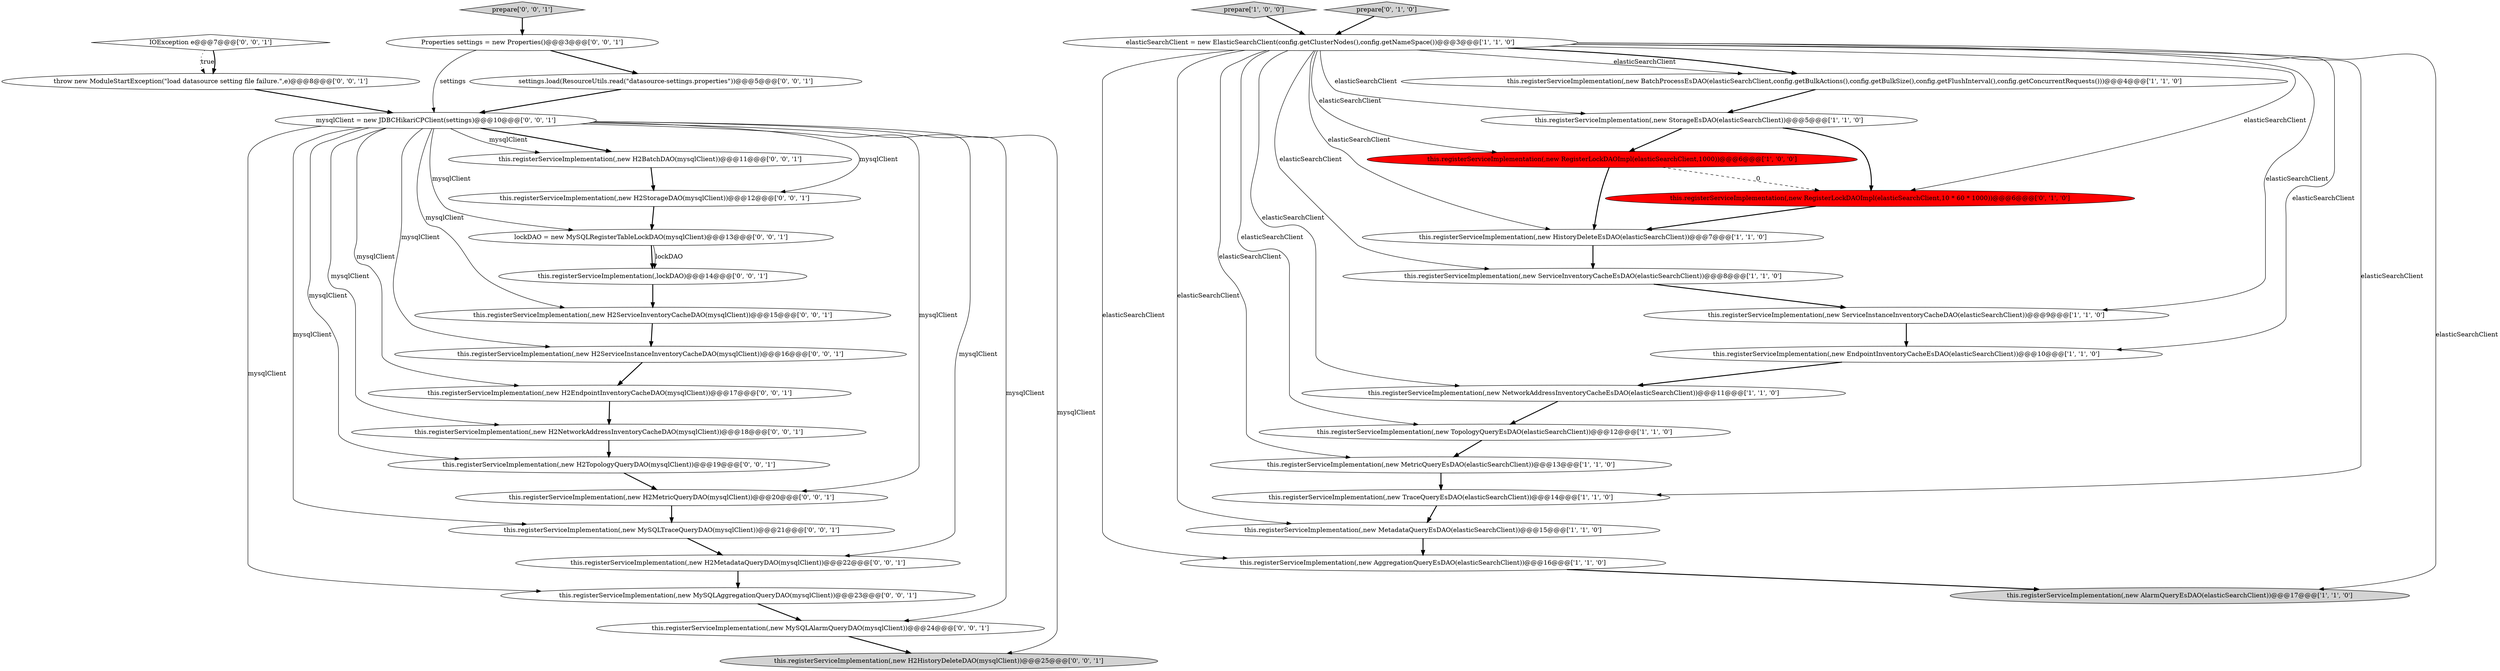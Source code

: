 digraph {
30 [style = filled, label = "this.registerServiceImplementation(,new H2EndpointInventoryCacheDAO(mysqlClient))@@@17@@@['0', '0', '1']", fillcolor = white, shape = ellipse image = "AAA0AAABBB3BBB"];
33 [style = filled, label = "IOException e@@@7@@@['0', '0', '1']", fillcolor = white, shape = diamond image = "AAA0AAABBB3BBB"];
15 [style = filled, label = "this.registerServiceImplementation(,new RegisterLockDAOImpl(elasticSearchClient,1000))@@@6@@@['1', '0', '0']", fillcolor = red, shape = ellipse image = "AAA1AAABBB1BBB"];
19 [style = filled, label = "throw new ModuleStartException(\"load datasource setting file failure.\",e)@@@8@@@['0', '0', '1']", fillcolor = white, shape = ellipse image = "AAA0AAABBB3BBB"];
25 [style = filled, label = "this.registerServiceImplementation(,new H2ServiceInventoryCacheDAO(mysqlClient))@@@15@@@['0', '0', '1']", fillcolor = white, shape = ellipse image = "AAA0AAABBB3BBB"];
11 [style = filled, label = "this.registerServiceImplementation(,new HistoryDeleteEsDAO(elasticSearchClient))@@@7@@@['1', '1', '0']", fillcolor = white, shape = ellipse image = "AAA0AAABBB1BBB"];
37 [style = filled, label = "Properties settings = new Properties()@@@3@@@['0', '0', '1']", fillcolor = white, shape = ellipse image = "AAA0AAABBB3BBB"];
26 [style = filled, label = "this.registerServiceImplementation(,new MySQLAggregationQueryDAO(mysqlClient))@@@23@@@['0', '0', '1']", fillcolor = white, shape = ellipse image = "AAA0AAABBB3BBB"];
32 [style = filled, label = "lockDAO = new MySQLRegisterTableLockDAO(mysqlClient)@@@13@@@['0', '0', '1']", fillcolor = white, shape = ellipse image = "AAA0AAABBB3BBB"];
12 [style = filled, label = "this.registerServiceImplementation(,new EndpointInventoryCacheEsDAO(elasticSearchClient))@@@10@@@['1', '1', '0']", fillcolor = white, shape = ellipse image = "AAA0AAABBB1BBB"];
38 [style = filled, label = "this.registerServiceImplementation(,new H2TopologyQueryDAO(mysqlClient))@@@19@@@['0', '0', '1']", fillcolor = white, shape = ellipse image = "AAA0AAABBB3BBB"];
16 [style = filled, label = "this.registerServiceImplementation(,new RegisterLockDAOImpl(elasticSearchClient,10 * 60 * 1000))@@@6@@@['0', '1', '0']", fillcolor = red, shape = ellipse image = "AAA1AAABBB2BBB"];
2 [style = filled, label = "this.registerServiceImplementation(,new NetworkAddressInventoryCacheEsDAO(elasticSearchClient))@@@11@@@['1', '1', '0']", fillcolor = white, shape = ellipse image = "AAA0AAABBB1BBB"];
22 [style = filled, label = "this.registerServiceImplementation(,new MySQLAlarmQueryDAO(mysqlClient))@@@24@@@['0', '0', '1']", fillcolor = white, shape = ellipse image = "AAA0AAABBB3BBB"];
6 [style = filled, label = "prepare['1', '0', '0']", fillcolor = lightgray, shape = diamond image = "AAA0AAABBB1BBB"];
10 [style = filled, label = "this.registerServiceImplementation(,new BatchProcessEsDAO(elasticSearchClient,config.getBulkActions(),config.getBulkSize(),config.getFlushInterval(),config.getConcurrentRequests()))@@@4@@@['1', '1', '0']", fillcolor = white, shape = ellipse image = "AAA0AAABBB1BBB"];
13 [style = filled, label = "this.registerServiceImplementation(,new StorageEsDAO(elasticSearchClient))@@@5@@@['1', '1', '0']", fillcolor = white, shape = ellipse image = "AAA0AAABBB1BBB"];
23 [style = filled, label = "this.registerServiceImplementation(,lockDAO)@@@14@@@['0', '0', '1']", fillcolor = white, shape = ellipse image = "AAA0AAABBB3BBB"];
14 [style = filled, label = "this.registerServiceImplementation(,new ServiceInstanceInventoryCacheDAO(elasticSearchClient))@@@9@@@['1', '1', '0']", fillcolor = white, shape = ellipse image = "AAA0AAABBB1BBB"];
8 [style = filled, label = "this.registerServiceImplementation(,new AggregationQueryEsDAO(elasticSearchClient))@@@16@@@['1', '1', '0']", fillcolor = white, shape = ellipse image = "AAA0AAABBB1BBB"];
0 [style = filled, label = "elasticSearchClient = new ElasticSearchClient(config.getClusterNodes(),config.getNameSpace())@@@3@@@['1', '1', '0']", fillcolor = white, shape = ellipse image = "AAA0AAABBB1BBB"];
20 [style = filled, label = "this.registerServiceImplementation(,new H2StorageDAO(mysqlClient))@@@12@@@['0', '0', '1']", fillcolor = white, shape = ellipse image = "AAA0AAABBB3BBB"];
28 [style = filled, label = "mysqlClient = new JDBCHikariCPClient(settings)@@@10@@@['0', '0', '1']", fillcolor = white, shape = ellipse image = "AAA0AAABBB3BBB"];
7 [style = filled, label = "this.registerServiceImplementation(,new TopologyQueryEsDAO(elasticSearchClient))@@@12@@@['1', '1', '0']", fillcolor = white, shape = ellipse image = "AAA0AAABBB1BBB"];
34 [style = filled, label = "this.registerServiceImplementation(,new H2BatchDAO(mysqlClient))@@@11@@@['0', '0', '1']", fillcolor = white, shape = ellipse image = "AAA0AAABBB3BBB"];
1 [style = filled, label = "this.registerServiceImplementation(,new AlarmQueryEsDAO(elasticSearchClient))@@@17@@@['1', '1', '0']", fillcolor = lightgray, shape = ellipse image = "AAA0AAABBB1BBB"];
36 [style = filled, label = "this.registerServiceImplementation(,new H2HistoryDeleteDAO(mysqlClient))@@@25@@@['0', '0', '1']", fillcolor = lightgray, shape = ellipse image = "AAA0AAABBB3BBB"];
3 [style = filled, label = "this.registerServiceImplementation(,new MetricQueryEsDAO(elasticSearchClient))@@@13@@@['1', '1', '0']", fillcolor = white, shape = ellipse image = "AAA0AAABBB1BBB"];
31 [style = filled, label = "this.registerServiceImplementation(,new H2MetadataQueryDAO(mysqlClient))@@@22@@@['0', '0', '1']", fillcolor = white, shape = ellipse image = "AAA0AAABBB3BBB"];
5 [style = filled, label = "this.registerServiceImplementation(,new TraceQueryEsDAO(elasticSearchClient))@@@14@@@['1', '1', '0']", fillcolor = white, shape = ellipse image = "AAA0AAABBB1BBB"];
21 [style = filled, label = "this.registerServiceImplementation(,new MySQLTraceQueryDAO(mysqlClient))@@@21@@@['0', '0', '1']", fillcolor = white, shape = ellipse image = "AAA0AAABBB3BBB"];
29 [style = filled, label = "settings.load(ResourceUtils.read(\"datasource-settings.properties\"))@@@5@@@['0', '0', '1']", fillcolor = white, shape = ellipse image = "AAA0AAABBB3BBB"];
17 [style = filled, label = "prepare['0', '1', '0']", fillcolor = lightgray, shape = diamond image = "AAA0AAABBB2BBB"];
9 [style = filled, label = "this.registerServiceImplementation(,new ServiceInventoryCacheEsDAO(elasticSearchClient))@@@8@@@['1', '1', '0']", fillcolor = white, shape = ellipse image = "AAA0AAABBB1BBB"];
27 [style = filled, label = "this.registerServiceImplementation(,new H2MetricQueryDAO(mysqlClient))@@@20@@@['0', '0', '1']", fillcolor = white, shape = ellipse image = "AAA0AAABBB3BBB"];
4 [style = filled, label = "this.registerServiceImplementation(,new MetadataQueryEsDAO(elasticSearchClient))@@@15@@@['1', '1', '0']", fillcolor = white, shape = ellipse image = "AAA0AAABBB1BBB"];
18 [style = filled, label = "prepare['0', '0', '1']", fillcolor = lightgray, shape = diamond image = "AAA0AAABBB3BBB"];
35 [style = filled, label = "this.registerServiceImplementation(,new H2ServiceInstanceInventoryCacheDAO(mysqlClient))@@@16@@@['0', '0', '1']", fillcolor = white, shape = ellipse image = "AAA0AAABBB3BBB"];
24 [style = filled, label = "this.registerServiceImplementation(,new H2NetworkAddressInventoryCacheDAO(mysqlClient))@@@18@@@['0', '0', '1']", fillcolor = white, shape = ellipse image = "AAA0AAABBB3BBB"];
18->37 [style = bold, label=""];
23->25 [style = bold, label=""];
30->24 [style = bold, label=""];
28->35 [style = solid, label="mysqlClient"];
0->15 [style = solid, label="elasticSearchClient"];
28->32 [style = solid, label="mysqlClient"];
15->16 [style = dashed, label="0"];
28->30 [style = solid, label="mysqlClient"];
16->11 [style = bold, label=""];
34->20 [style = bold, label=""];
28->22 [style = solid, label="mysqlClient"];
0->11 [style = solid, label="elasticSearchClient"];
28->34 [style = bold, label=""];
32->23 [style = bold, label=""];
0->5 [style = solid, label="elasticSearchClient"];
28->25 [style = solid, label="mysqlClient"];
37->28 [style = solid, label="settings"];
28->26 [style = solid, label="mysqlClient"];
0->1 [style = solid, label="elasticSearchClient"];
37->29 [style = bold, label=""];
20->32 [style = bold, label=""];
38->27 [style = bold, label=""];
6->0 [style = bold, label=""];
24->38 [style = bold, label=""];
0->12 [style = solid, label="elasticSearchClient"];
28->38 [style = solid, label="mysqlClient"];
0->8 [style = solid, label="elasticSearchClient"];
11->9 [style = bold, label=""];
0->13 [style = solid, label="elasticSearchClient"];
25->35 [style = bold, label=""];
28->34 [style = solid, label="mysqlClient"];
13->16 [style = bold, label=""];
7->3 [style = bold, label=""];
26->22 [style = bold, label=""];
29->28 [style = bold, label=""];
8->1 [style = bold, label=""];
31->26 [style = bold, label=""];
0->2 [style = solid, label="elasticSearchClient"];
12->2 [style = bold, label=""];
0->10 [style = solid, label="elasticSearchClient"];
0->3 [style = solid, label="elasticSearchClient"];
32->23 [style = solid, label="lockDAO"];
0->10 [style = bold, label=""];
3->5 [style = bold, label=""];
17->0 [style = bold, label=""];
15->11 [style = bold, label=""];
21->31 [style = bold, label=""];
10->13 [style = bold, label=""];
0->14 [style = solid, label="elasticSearchClient"];
28->20 [style = solid, label="mysqlClient"];
0->7 [style = solid, label="elasticSearchClient"];
22->36 [style = bold, label=""];
14->12 [style = bold, label=""];
5->4 [style = bold, label=""];
0->9 [style = solid, label="elasticSearchClient"];
9->14 [style = bold, label=""];
28->31 [style = solid, label="mysqlClient"];
33->19 [style = dotted, label="true"];
4->8 [style = bold, label=""];
28->36 [style = solid, label="mysqlClient"];
13->15 [style = bold, label=""];
19->28 [style = bold, label=""];
2->7 [style = bold, label=""];
28->21 [style = solid, label="mysqlClient"];
33->19 [style = bold, label=""];
0->16 [style = solid, label="elasticSearchClient"];
35->30 [style = bold, label=""];
27->21 [style = bold, label=""];
28->24 [style = solid, label="mysqlClient"];
0->4 [style = solid, label="elasticSearchClient"];
28->27 [style = solid, label="mysqlClient"];
}
